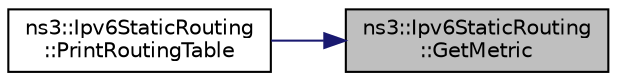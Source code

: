 digraph "ns3::Ipv6StaticRouting::GetMetric"
{
 // LATEX_PDF_SIZE
  edge [fontname="Helvetica",fontsize="10",labelfontname="Helvetica",labelfontsize="10"];
  node [fontname="Helvetica",fontsize="10",shape=record];
  rankdir="RL";
  Node1 [label="ns3::Ipv6StaticRouting\l::GetMetric",height=0.2,width=0.4,color="black", fillcolor="grey75", style="filled", fontcolor="black",tooltip="Get a metric for route from the static unicast routing table."];
  Node1 -> Node2 [dir="back",color="midnightblue",fontsize="10",style="solid",fontname="Helvetica"];
  Node2 [label="ns3::Ipv6StaticRouting\l::PrintRoutingTable",height=0.2,width=0.4,color="black", fillcolor="white", style="filled",URL="$classns3_1_1_ipv6_static_routing.html#adcec5c4515ac7474137170619bc49de8",tooltip="Print the Routing Table entries."];
}
